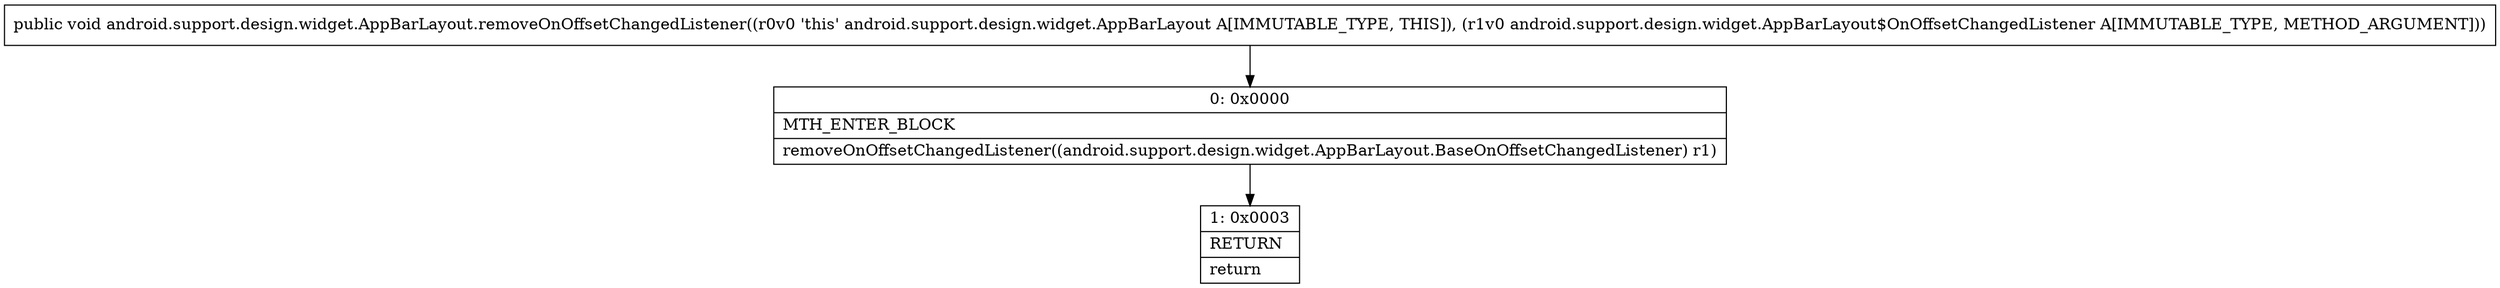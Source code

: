 digraph "CFG forandroid.support.design.widget.AppBarLayout.removeOnOffsetChangedListener(Landroid\/support\/design\/widget\/AppBarLayout$OnOffsetChangedListener;)V" {
Node_0 [shape=record,label="{0\:\ 0x0000|MTH_ENTER_BLOCK\l|removeOnOffsetChangedListener((android.support.design.widget.AppBarLayout.BaseOnOffsetChangedListener) r1)\l}"];
Node_1 [shape=record,label="{1\:\ 0x0003|RETURN\l|return\l}"];
MethodNode[shape=record,label="{public void android.support.design.widget.AppBarLayout.removeOnOffsetChangedListener((r0v0 'this' android.support.design.widget.AppBarLayout A[IMMUTABLE_TYPE, THIS]), (r1v0 android.support.design.widget.AppBarLayout$OnOffsetChangedListener A[IMMUTABLE_TYPE, METHOD_ARGUMENT])) }"];
MethodNode -> Node_0;
Node_0 -> Node_1;
}

